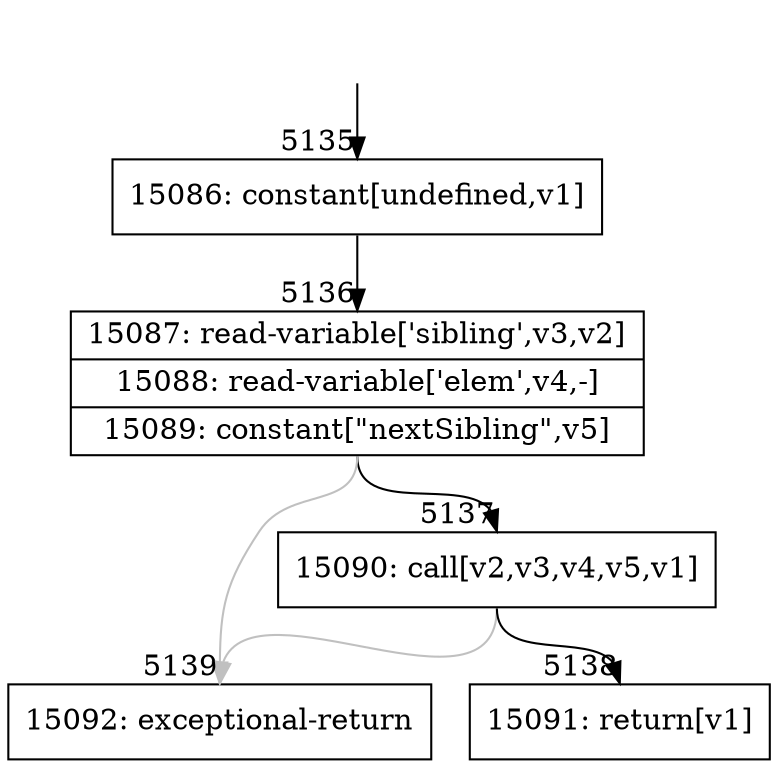 digraph {
rankdir="TD"
BB_entry328[shape=none,label=""];
BB_entry328 -> BB5135 [tailport=s, headport=n, headlabel="    5135"]
BB5135 [shape=record label="{15086: constant[undefined,v1]}" ] 
BB5135 -> BB5136 [tailport=s, headport=n, headlabel="      5136"]
BB5136 [shape=record label="{15087: read-variable['sibling',v3,v2]|15088: read-variable['elem',v4,-]|15089: constant[\"nextSibling\",v5]}" ] 
BB5136 -> BB5137 [tailport=s, headport=n, headlabel="      5137"]
BB5136 -> BB5139 [tailport=s, headport=n, color=gray, headlabel="      5139"]
BB5137 [shape=record label="{15090: call[v2,v3,v4,v5,v1]}" ] 
BB5137 -> BB5138 [tailport=s, headport=n, headlabel="      5138"]
BB5137 -> BB5139 [tailport=s, headport=n, color=gray]
BB5138 [shape=record label="{15091: return[v1]}" ] 
BB5139 [shape=record label="{15092: exceptional-return}" ] 
}
